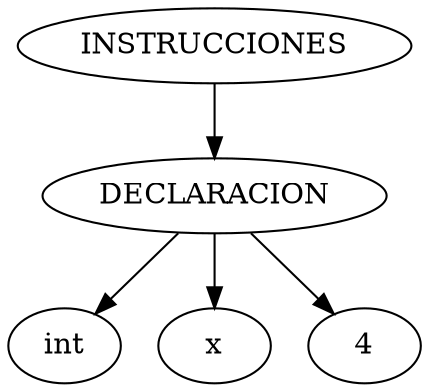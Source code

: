 digraph grph {
nodo0[label="INSTRUCCIONES"];
nodo1[label="DECLARACION"];
nodo0->nodo1;
nodo2[label="int"];
nodo1->nodo2;
nodo3[label="x"];
nodo1->nodo3;
nodo4[label="4"];
nodo1->nodo4;
}
